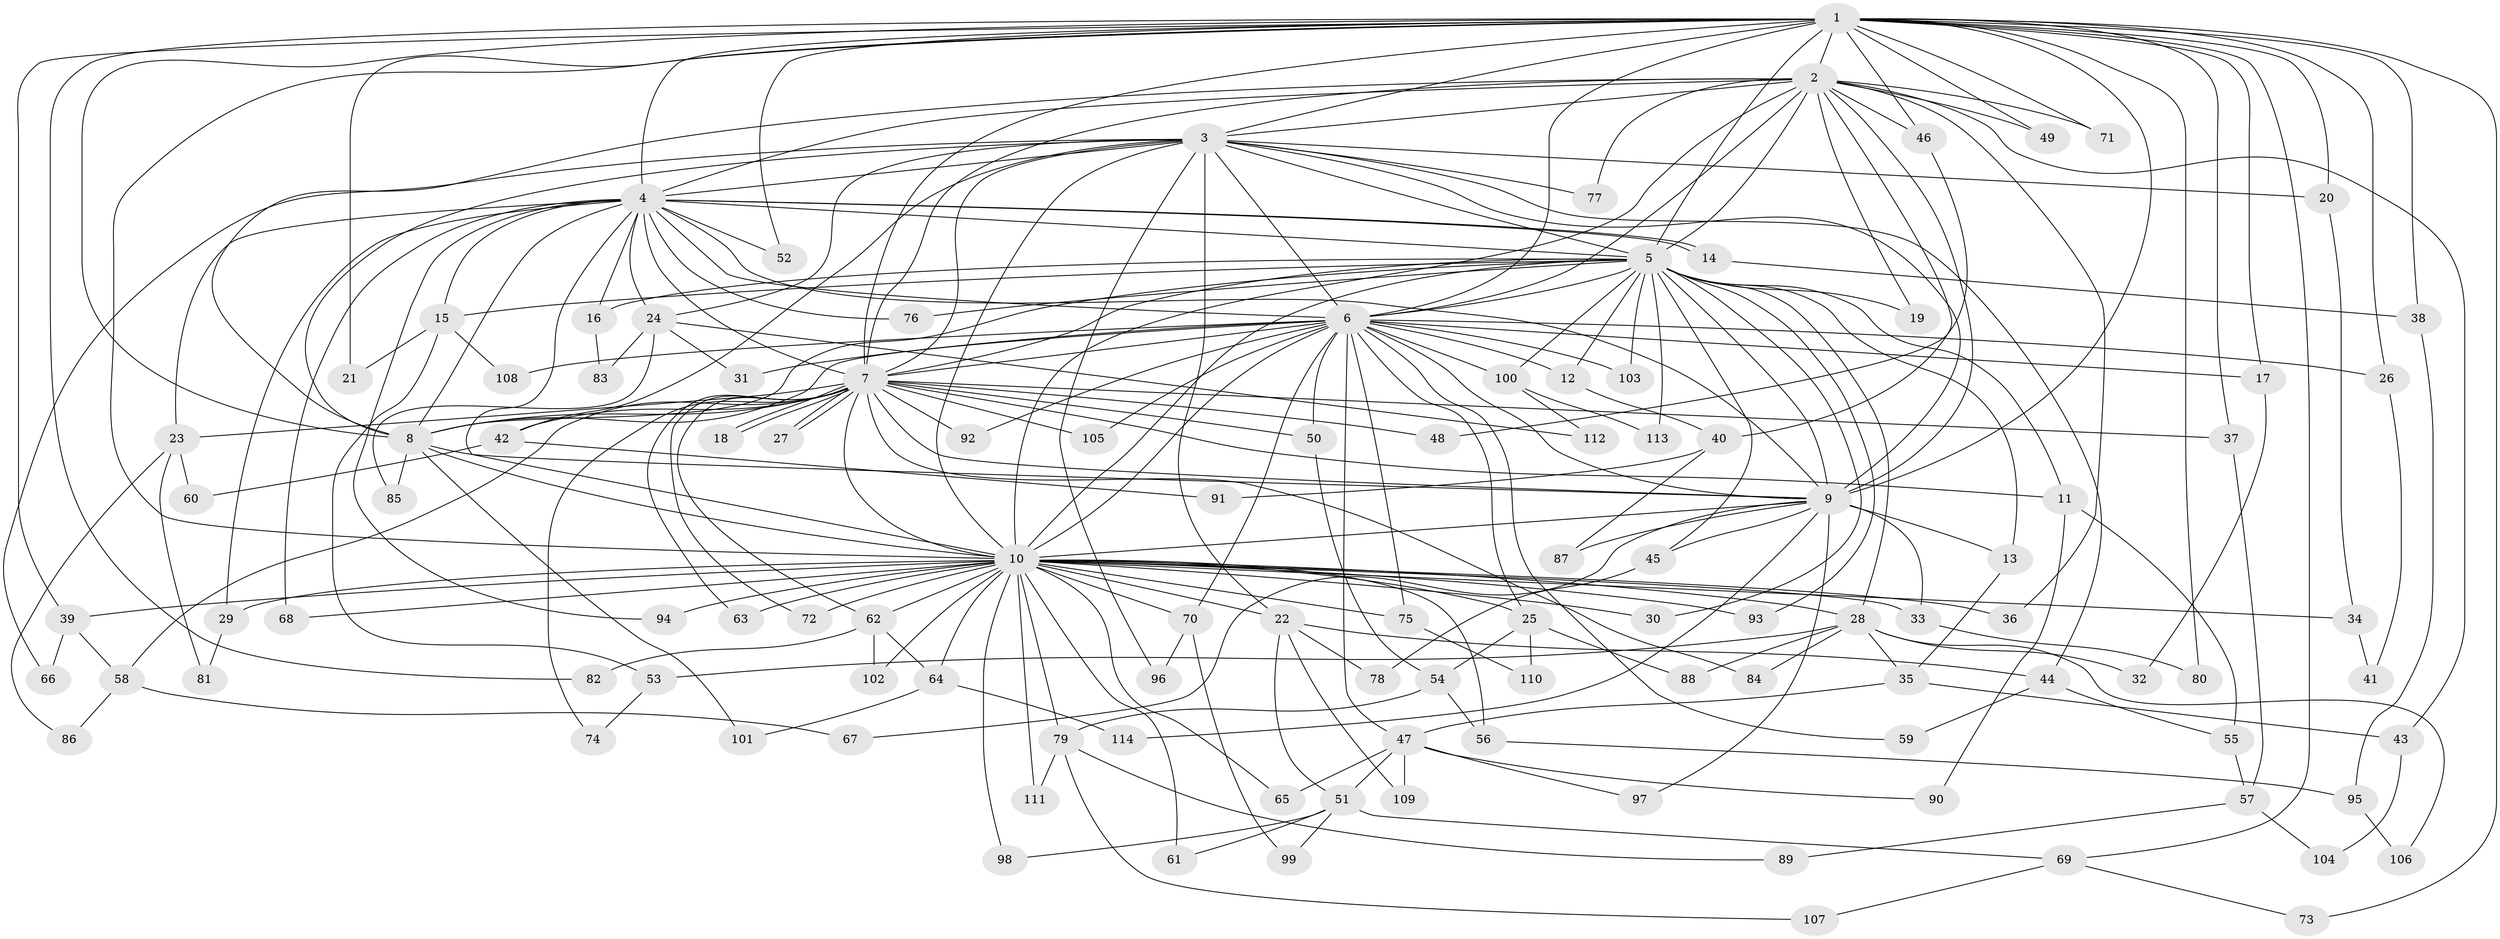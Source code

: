 // Generated by graph-tools (version 1.1) at 2025/46/03/09/25 04:46:08]
// undirected, 114 vertices, 253 edges
graph export_dot {
graph [start="1"]
  node [color=gray90,style=filled];
  1;
  2;
  3;
  4;
  5;
  6;
  7;
  8;
  9;
  10;
  11;
  12;
  13;
  14;
  15;
  16;
  17;
  18;
  19;
  20;
  21;
  22;
  23;
  24;
  25;
  26;
  27;
  28;
  29;
  30;
  31;
  32;
  33;
  34;
  35;
  36;
  37;
  38;
  39;
  40;
  41;
  42;
  43;
  44;
  45;
  46;
  47;
  48;
  49;
  50;
  51;
  52;
  53;
  54;
  55;
  56;
  57;
  58;
  59;
  60;
  61;
  62;
  63;
  64;
  65;
  66;
  67;
  68;
  69;
  70;
  71;
  72;
  73;
  74;
  75;
  76;
  77;
  78;
  79;
  80;
  81;
  82;
  83;
  84;
  85;
  86;
  87;
  88;
  89;
  90;
  91;
  92;
  93;
  94;
  95;
  96;
  97;
  98;
  99;
  100;
  101;
  102;
  103;
  104;
  105;
  106;
  107;
  108;
  109;
  110;
  111;
  112;
  113;
  114;
  1 -- 2;
  1 -- 3;
  1 -- 4;
  1 -- 5;
  1 -- 6;
  1 -- 7;
  1 -- 8;
  1 -- 9;
  1 -- 10;
  1 -- 17;
  1 -- 20;
  1 -- 21;
  1 -- 26;
  1 -- 37;
  1 -- 38;
  1 -- 39;
  1 -- 46;
  1 -- 49;
  1 -- 52;
  1 -- 69;
  1 -- 71;
  1 -- 73;
  1 -- 80;
  1 -- 82;
  2 -- 3;
  2 -- 4;
  2 -- 5;
  2 -- 6;
  2 -- 7;
  2 -- 8;
  2 -- 9;
  2 -- 10;
  2 -- 19;
  2 -- 36;
  2 -- 40;
  2 -- 43;
  2 -- 46;
  2 -- 49;
  2 -- 71;
  2 -- 77;
  3 -- 4;
  3 -- 5;
  3 -- 6;
  3 -- 7;
  3 -- 8;
  3 -- 9;
  3 -- 10;
  3 -- 20;
  3 -- 22;
  3 -- 24;
  3 -- 42;
  3 -- 44;
  3 -- 66;
  3 -- 77;
  3 -- 96;
  4 -- 5;
  4 -- 6;
  4 -- 7;
  4 -- 8;
  4 -- 9;
  4 -- 10;
  4 -- 14;
  4 -- 14;
  4 -- 15;
  4 -- 16;
  4 -- 23;
  4 -- 24;
  4 -- 29;
  4 -- 52;
  4 -- 68;
  4 -- 76;
  4 -- 94;
  5 -- 6;
  5 -- 7;
  5 -- 8;
  5 -- 9;
  5 -- 10;
  5 -- 11;
  5 -- 12;
  5 -- 13;
  5 -- 15;
  5 -- 16;
  5 -- 19;
  5 -- 28;
  5 -- 30;
  5 -- 45;
  5 -- 76;
  5 -- 93;
  5 -- 100;
  5 -- 103;
  5 -- 113;
  6 -- 7;
  6 -- 8;
  6 -- 9;
  6 -- 10;
  6 -- 12;
  6 -- 17;
  6 -- 25;
  6 -- 26;
  6 -- 31;
  6 -- 47;
  6 -- 50;
  6 -- 59;
  6 -- 70;
  6 -- 75;
  6 -- 92;
  6 -- 100;
  6 -- 103;
  6 -- 105;
  6 -- 108;
  7 -- 8;
  7 -- 9;
  7 -- 10;
  7 -- 11;
  7 -- 18;
  7 -- 18;
  7 -- 23;
  7 -- 27;
  7 -- 27;
  7 -- 37;
  7 -- 42;
  7 -- 48;
  7 -- 50;
  7 -- 58;
  7 -- 62;
  7 -- 63;
  7 -- 72;
  7 -- 74;
  7 -- 84;
  7 -- 92;
  7 -- 105;
  8 -- 9;
  8 -- 10;
  8 -- 85;
  8 -- 101;
  9 -- 10;
  9 -- 13;
  9 -- 33;
  9 -- 45;
  9 -- 67;
  9 -- 87;
  9 -- 97;
  9 -- 114;
  10 -- 22;
  10 -- 25;
  10 -- 28;
  10 -- 29;
  10 -- 30;
  10 -- 33;
  10 -- 34;
  10 -- 36;
  10 -- 39;
  10 -- 56;
  10 -- 61;
  10 -- 62;
  10 -- 63;
  10 -- 64;
  10 -- 65;
  10 -- 68;
  10 -- 70;
  10 -- 72;
  10 -- 75;
  10 -- 79;
  10 -- 93;
  10 -- 94;
  10 -- 98;
  10 -- 102;
  10 -- 111;
  11 -- 55;
  11 -- 90;
  12 -- 40;
  13 -- 35;
  14 -- 38;
  15 -- 21;
  15 -- 53;
  15 -- 108;
  16 -- 83;
  17 -- 32;
  20 -- 34;
  22 -- 44;
  22 -- 51;
  22 -- 78;
  22 -- 109;
  23 -- 60;
  23 -- 81;
  23 -- 86;
  24 -- 31;
  24 -- 83;
  24 -- 85;
  24 -- 112;
  25 -- 54;
  25 -- 88;
  25 -- 110;
  26 -- 41;
  28 -- 32;
  28 -- 35;
  28 -- 53;
  28 -- 84;
  28 -- 88;
  28 -- 106;
  29 -- 81;
  33 -- 80;
  34 -- 41;
  35 -- 43;
  35 -- 47;
  37 -- 57;
  38 -- 95;
  39 -- 58;
  39 -- 66;
  40 -- 87;
  40 -- 91;
  42 -- 60;
  42 -- 91;
  43 -- 104;
  44 -- 55;
  44 -- 59;
  45 -- 78;
  46 -- 48;
  47 -- 51;
  47 -- 65;
  47 -- 90;
  47 -- 97;
  47 -- 109;
  50 -- 54;
  51 -- 61;
  51 -- 69;
  51 -- 98;
  51 -- 99;
  53 -- 74;
  54 -- 56;
  54 -- 79;
  55 -- 57;
  56 -- 95;
  57 -- 89;
  57 -- 104;
  58 -- 67;
  58 -- 86;
  62 -- 64;
  62 -- 82;
  62 -- 102;
  64 -- 101;
  64 -- 114;
  69 -- 73;
  69 -- 107;
  70 -- 96;
  70 -- 99;
  75 -- 110;
  79 -- 89;
  79 -- 107;
  79 -- 111;
  95 -- 106;
  100 -- 112;
  100 -- 113;
}
